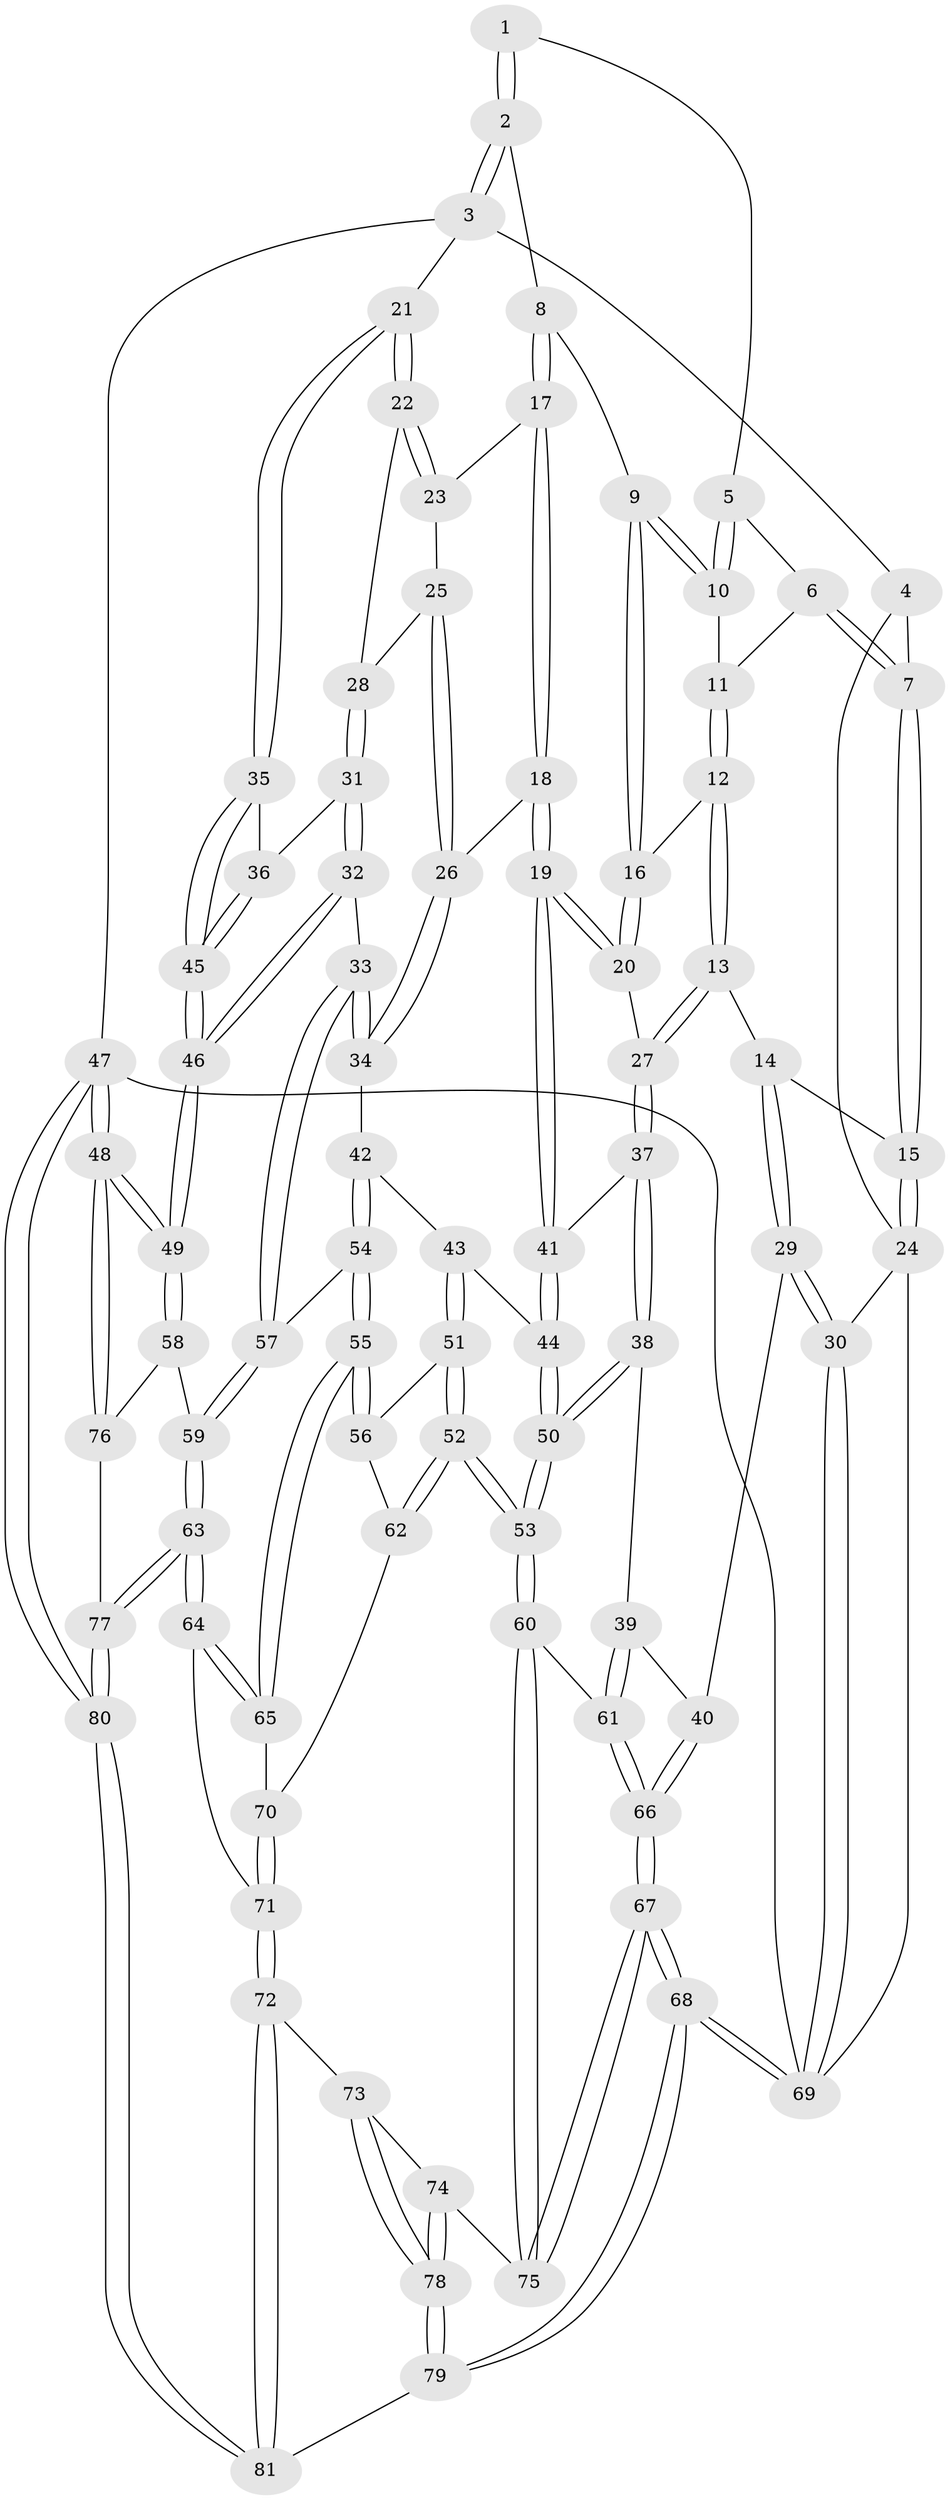 // coarse degree distribution, {3: 0.20833333333333334, 5: 0.3333333333333333, 4: 0.3541666666666667, 6: 0.08333333333333333, 2: 0.020833333333333332}
// Generated by graph-tools (version 1.1) at 2025/24/03/03/25 07:24:36]
// undirected, 81 vertices, 199 edges
graph export_dot {
graph [start="1"]
  node [color=gray90,style=filled];
  1 [pos="+0.3530994512077011+0"];
  2 [pos="+0.679185977122293+0"];
  3 [pos="+1+0"];
  4 [pos="+0.28452749166435576+0"];
  5 [pos="+0.33231463895972885+0.02099419037672042"];
  6 [pos="+0.2536883225961895+0.18253321699413902"];
  7 [pos="+0.07484942443281863+0.1824667890263509"];
  8 [pos="+0.6459340944411105+0.12436664722393283"];
  9 [pos="+0.46673936968403923+0.22947885373459131"];
  10 [pos="+0.4139903965996215+0.21589780363731007"];
  11 [pos="+0.30929846169209085+0.2410520164847795"];
  12 [pos="+0.28523029719288034+0.34239101470927097"];
  13 [pos="+0.2377840920084288+0.39663502427193525"];
  14 [pos="+0.16029854747548333+0.3742368675330539"];
  15 [pos="+0.06328463019177587+0.189647995943637"];
  16 [pos="+0.4533507131911357+0.3559208713137429"];
  17 [pos="+0.6869420800130381+0.2230861174548266"];
  18 [pos="+0.680730287620159+0.3874725761412002"];
  19 [pos="+0.5282871251290091+0.4869821189411754"];
  20 [pos="+0.47797143811176196+0.4132633945569235"];
  21 [pos="+1+0.13283747217747072"];
  22 [pos="+1+0.2430090897335547"];
  23 [pos="+0.8661626640583584+0.2657355801202445"];
  24 [pos="+0+0.15908716729356198"];
  25 [pos="+0.8378781745137127+0.398958386945597"];
  26 [pos="+0.6847377425931345+0.39014762651928475"];
  27 [pos="+0.24901306003889048+0.4199211544874158"];
  28 [pos="+0.8898759906399928+0.42386124401778763"];
  29 [pos="+0+0.5871654323668554"];
  30 [pos="+0+0.5851882885652538"];
  31 [pos="+0.9016591765276439+0.5018292724998744"];
  32 [pos="+0.8649088377514317+0.5803191771206911"];
  33 [pos="+0.8384714088895578+0.5956227202923414"];
  34 [pos="+0.7857858363156978+0.5614966684524598"];
  35 [pos="+1+0.1588132955064192"];
  36 [pos="+0.9401571336298742+0.49658784065197525"];
  37 [pos="+0.25916554094517524+0.4562200342037201"];
  38 [pos="+0.25125523104927694+0.5797120964913548"];
  39 [pos="+0.14565975553198904+0.6280309240915151"];
  40 [pos="+0+0.6169407429673601"];
  41 [pos="+0.5233277488500748+0.5019110550264034"];
  42 [pos="+0.6055767423607469+0.6129907190748699"];
  43 [pos="+0.600433636349313+0.6100490834014768"];
  44 [pos="+0.522486320592864+0.5105236233941803"];
  45 [pos="+1+0.564011144170444"];
  46 [pos="+1+0.6952091165214729"];
  47 [pos="+1+1"];
  48 [pos="+1+1"];
  49 [pos="+1+0.7000733970168009"];
  50 [pos="+0.3778872871319338+0.6485607919114431"];
  51 [pos="+0.5550015926346482+0.6879351200770469"];
  52 [pos="+0.3899721277917382+0.7439328528058564"];
  53 [pos="+0.38866009744817576+0.7437037073897912"];
  54 [pos="+0.6807795961437562+0.7218045483119082"];
  55 [pos="+0.6774284358263071+0.8030763031188176"];
  56 [pos="+0.5588983198035118+0.7324855358193917"];
  57 [pos="+0.8347532857967549+0.613591004200285"];
  58 [pos="+0.8951514775702173+0.7647824494009908"];
  59 [pos="+0.8719887544297756+0.7472544565912536"];
  60 [pos="+0.388596810433761+0.7438062424612427"];
  61 [pos="+0.21769168356093005+0.7845976817923974"];
  62 [pos="+0.4890477902113117+0.7794704993327988"];
  63 [pos="+0.6903637351758758+0.8289077671093065"];
  64 [pos="+0.6863592488353275+0.8255322023895925"];
  65 [pos="+0.6778202607529874+0.805331992324771"];
  66 [pos="+0.14556114997060338+0.9139136012599567"];
  67 [pos="+0.11706603712735152+1"];
  68 [pos="+0.09529629376201526+1"];
  69 [pos="+0+1"];
  70 [pos="+0.4954193687205316+0.7848487190605496"];
  71 [pos="+0.5430442304427424+0.8912535786336837"];
  72 [pos="+0.5362955607285007+0.9010812187031197"];
  73 [pos="+0.5140939022068239+0.9091064973170855"];
  74 [pos="+0.4212684667794338+0.8572502909353377"];
  75 [pos="+0.38506135629355354+0.8136870551864618"];
  76 [pos="+0.8984499053185743+0.8511890043524136"];
  77 [pos="+0.7562856540397781+0.9790530656858406"];
  78 [pos="+0.4329677698804255+1"];
  79 [pos="+0.3292894348021235+1"];
  80 [pos="+0.7611001286184795+1"];
  81 [pos="+0.7358125184284386+1"];
  1 -- 2;
  1 -- 2;
  1 -- 5;
  2 -- 3;
  2 -- 3;
  2 -- 8;
  3 -- 4;
  3 -- 21;
  3 -- 47;
  4 -- 7;
  4 -- 24;
  5 -- 6;
  5 -- 10;
  5 -- 10;
  6 -- 7;
  6 -- 7;
  6 -- 11;
  7 -- 15;
  7 -- 15;
  8 -- 9;
  8 -- 17;
  8 -- 17;
  9 -- 10;
  9 -- 10;
  9 -- 16;
  9 -- 16;
  10 -- 11;
  11 -- 12;
  11 -- 12;
  12 -- 13;
  12 -- 13;
  12 -- 16;
  13 -- 14;
  13 -- 27;
  13 -- 27;
  14 -- 15;
  14 -- 29;
  14 -- 29;
  15 -- 24;
  15 -- 24;
  16 -- 20;
  16 -- 20;
  17 -- 18;
  17 -- 18;
  17 -- 23;
  18 -- 19;
  18 -- 19;
  18 -- 26;
  19 -- 20;
  19 -- 20;
  19 -- 41;
  19 -- 41;
  20 -- 27;
  21 -- 22;
  21 -- 22;
  21 -- 35;
  21 -- 35;
  22 -- 23;
  22 -- 23;
  22 -- 28;
  23 -- 25;
  24 -- 30;
  24 -- 69;
  25 -- 26;
  25 -- 26;
  25 -- 28;
  26 -- 34;
  26 -- 34;
  27 -- 37;
  27 -- 37;
  28 -- 31;
  28 -- 31;
  29 -- 30;
  29 -- 30;
  29 -- 40;
  30 -- 69;
  30 -- 69;
  31 -- 32;
  31 -- 32;
  31 -- 36;
  32 -- 33;
  32 -- 46;
  32 -- 46;
  33 -- 34;
  33 -- 34;
  33 -- 57;
  33 -- 57;
  34 -- 42;
  35 -- 36;
  35 -- 45;
  35 -- 45;
  36 -- 45;
  36 -- 45;
  37 -- 38;
  37 -- 38;
  37 -- 41;
  38 -- 39;
  38 -- 50;
  38 -- 50;
  39 -- 40;
  39 -- 61;
  39 -- 61;
  40 -- 66;
  40 -- 66;
  41 -- 44;
  41 -- 44;
  42 -- 43;
  42 -- 54;
  42 -- 54;
  43 -- 44;
  43 -- 51;
  43 -- 51;
  44 -- 50;
  44 -- 50;
  45 -- 46;
  45 -- 46;
  46 -- 49;
  46 -- 49;
  47 -- 48;
  47 -- 48;
  47 -- 80;
  47 -- 80;
  47 -- 69;
  48 -- 49;
  48 -- 49;
  48 -- 76;
  48 -- 76;
  49 -- 58;
  49 -- 58;
  50 -- 53;
  50 -- 53;
  51 -- 52;
  51 -- 52;
  51 -- 56;
  52 -- 53;
  52 -- 53;
  52 -- 62;
  52 -- 62;
  53 -- 60;
  53 -- 60;
  54 -- 55;
  54 -- 55;
  54 -- 57;
  55 -- 56;
  55 -- 56;
  55 -- 65;
  55 -- 65;
  56 -- 62;
  57 -- 59;
  57 -- 59;
  58 -- 59;
  58 -- 76;
  59 -- 63;
  59 -- 63;
  60 -- 61;
  60 -- 75;
  60 -- 75;
  61 -- 66;
  61 -- 66;
  62 -- 70;
  63 -- 64;
  63 -- 64;
  63 -- 77;
  63 -- 77;
  64 -- 65;
  64 -- 65;
  64 -- 71;
  65 -- 70;
  66 -- 67;
  66 -- 67;
  67 -- 68;
  67 -- 68;
  67 -- 75;
  67 -- 75;
  68 -- 69;
  68 -- 69;
  68 -- 79;
  68 -- 79;
  70 -- 71;
  70 -- 71;
  71 -- 72;
  71 -- 72;
  72 -- 73;
  72 -- 81;
  72 -- 81;
  73 -- 74;
  73 -- 78;
  73 -- 78;
  74 -- 75;
  74 -- 78;
  74 -- 78;
  76 -- 77;
  77 -- 80;
  77 -- 80;
  78 -- 79;
  78 -- 79;
  79 -- 81;
  80 -- 81;
  80 -- 81;
}
